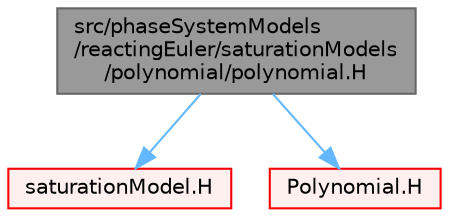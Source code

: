 digraph "src/phaseSystemModels/reactingEuler/saturationModels/polynomial/polynomial.H"
{
 // LATEX_PDF_SIZE
  bgcolor="transparent";
  edge [fontname=Helvetica,fontsize=10,labelfontname=Helvetica,labelfontsize=10];
  node [fontname=Helvetica,fontsize=10,shape=box,height=0.2,width=0.4];
  Node1 [id="Node000001",label="src/phaseSystemModels\l/reactingEuler/saturationModels\l/polynomial/polynomial.H",height=0.2,width=0.4,color="gray40", fillcolor="grey60", style="filled", fontcolor="black",tooltip=" "];
  Node1 -> Node2 [id="edge1_Node000001_Node000002",color="steelblue1",style="solid",tooltip=" "];
  Node2 [id="Node000002",label="saturationModel.H",height=0.2,width=0.4,color="red", fillcolor="#FFF0F0", style="filled",URL="$saturationModel_8H.html",tooltip=" "];
  Node1 -> Node380 [id="edge2_Node000001_Node000380",color="steelblue1",style="solid",tooltip=" "];
  Node380 [id="Node000380",label="Polynomial.H",height=0.2,width=0.4,color="red", fillcolor="#FFF0F0", style="filled",URL="$Polynomial_8H.html",tooltip=" "];
}
